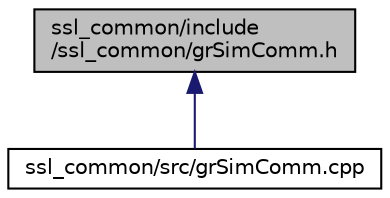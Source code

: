 digraph "ssl_common/include/ssl_common/grSimComm.h"
{
 // INTERACTIVE_SVG=YES
  edge [fontname="Helvetica",fontsize="10",labelfontname="Helvetica",labelfontsize="10"];
  node [fontname="Helvetica",fontsize="10",shape=record];
  Node1 [label="ssl_common/include\l/ssl_common/grSimComm.h",height=0.2,width=0.4,color="black", fillcolor="grey75", style="filled", fontcolor="black"];
  Node1 -> Node2 [dir="back",color="midnightblue",fontsize="10",style="solid",fontname="Helvetica"];
  Node2 [label="ssl_common/src/grSimComm.cpp",height=0.2,width=0.4,color="black", fillcolor="white", style="filled",URL="$d1/d10/gr_sim_comm_8cpp.html"];
}
